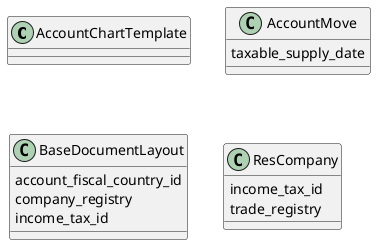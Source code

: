 @startuml classes_l10n_sk
set namespaceSeparator none
class "AccountChartTemplate" as odoo_src.odoo.addons.l10n_sk.models.template_sk.AccountChartTemplate {
}
class "AccountMove" as odoo_src.odoo.addons.l10n_sk.models.account_move.AccountMove {
  taxable_supply_date
}
class "BaseDocumentLayout" as odoo_src.odoo.addons.l10n_sk.models.res_company.BaseDocumentLayout {
  account_fiscal_country_id
  company_registry
  income_tax_id
}
class "ResCompany" as odoo_src.odoo.addons.l10n_sk.models.res_company.ResCompany {
  income_tax_id
  trade_registry
}
@enduml
